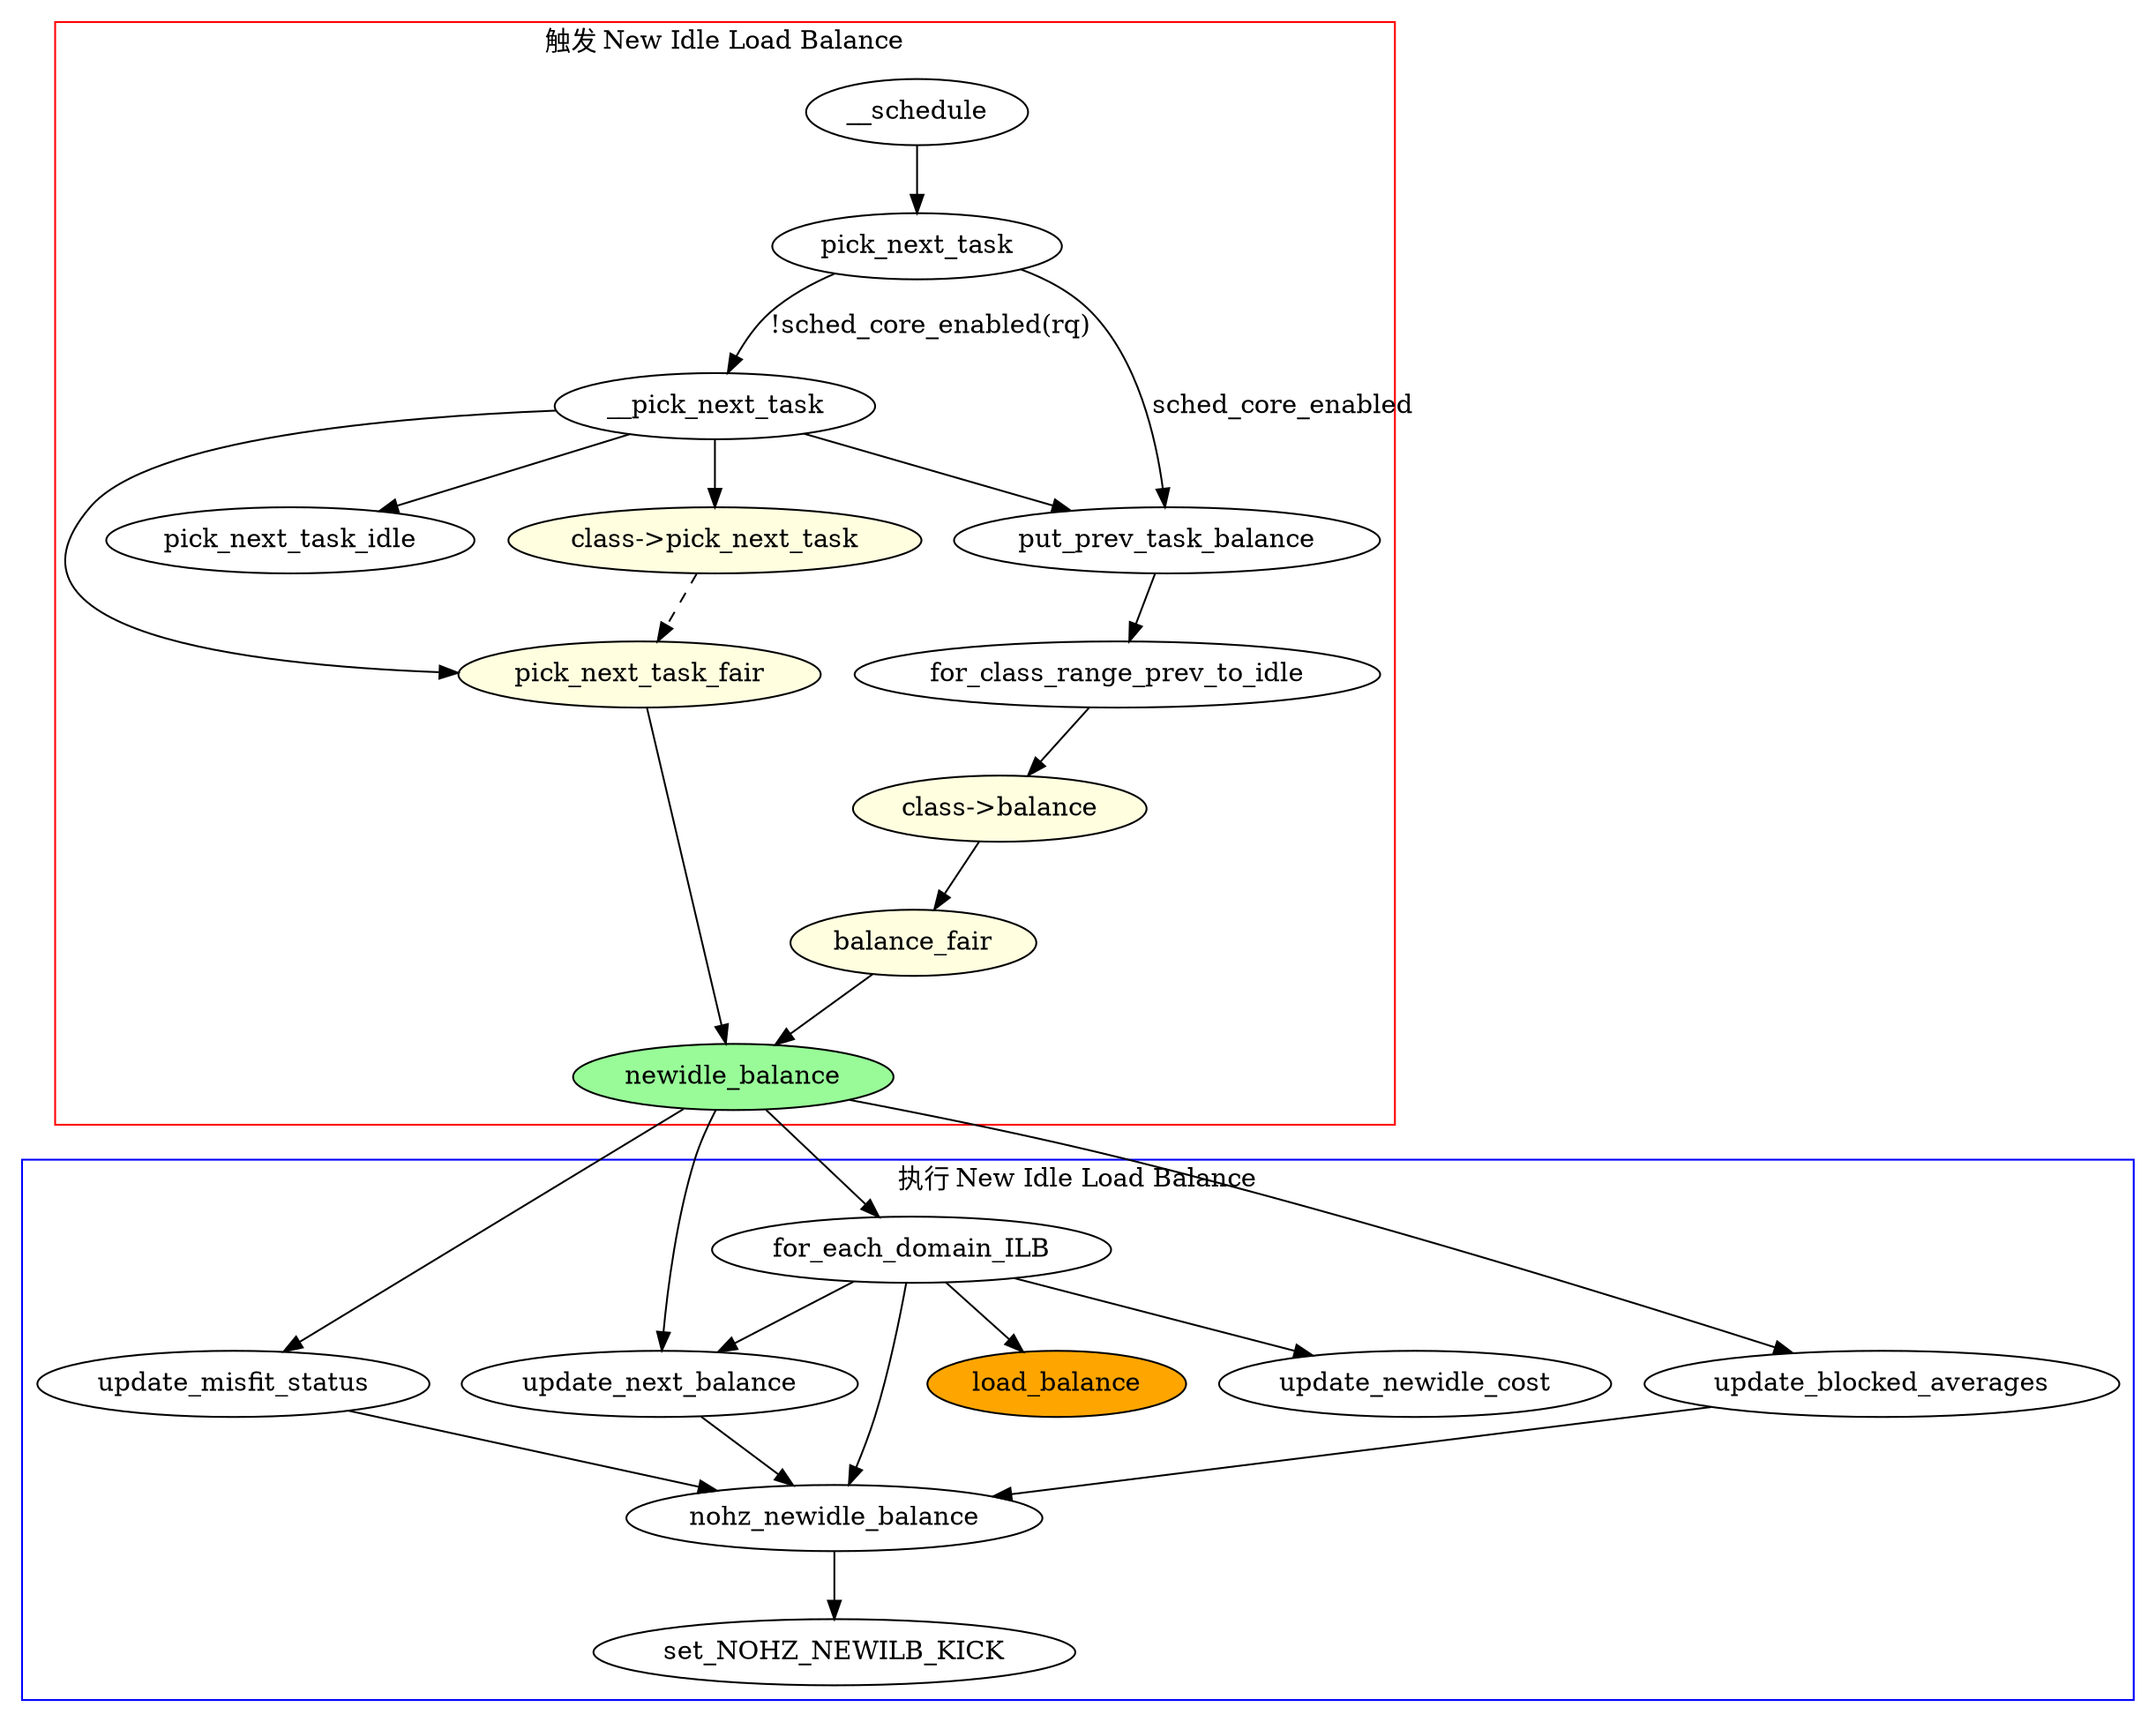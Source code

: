 digraph newidle_balance {
	// IDLE 负载均衡器
	subgraph cluster_1 {
		label = "触发 New Idle Load Balance";
		color=red;

		__schedule -> pick_next_task;// -> {__pick_next_task, put_prev_task_balance};
		pick_next_task -> __pick_next_task [label="!sched_core_enabled(rq)"];
		pick_next_task -> put_prev_task_balance [label="sched_core_enabled"];

		__pick_next_task -> {pick_next_task_fair, pick_next_task_idle, put_prev_task_balance, class_pick_next_task};
		class_pick_next_task -> pick_next_task_fair [style=dashed];
		put_prev_task_balance -> for_class_range_prev_to_idle -> class_balance -> balance_fair -> newidle_balance;
		pick_next_task_fair -> newidle_balance;
	};

	subgraph cluster_2 {
		label = "执行 New Idle Load Balance";
		color=blue;

		newidle_balance -> {update_misfit_status, update_next_balance, update_blocked_averages, for_each_domain_ILB} -> nohz_newidle_balance;

		for_each_domain_ILB -> {update_next_balance, load_balance, update_newidle_cost};
		nohz_newidle_balance -> set_NOHZ_NEWILB_KICK
	};

	// caller
	pick_next_task_fair [label="pick_next_task_fair"; style=filled; fillcolor=lightyellow; shape=oval];
	class_balance [label="class->balance"; style=filled; fillcolor=lightyellow; shape=oval];
	class_pick_next_task [label="class->pick_next_task"; style=filled; fillcolor=lightyellow; shape=oval];
	balance_fair [label="balance_fair"; style=filled; fillcolor=lightyellow; shape=oval];

	// function
	newidle_balance [label="newidle_balance"; style=filled; fillcolor=palegreen; shape=oval];

	// callee
	load_balance [label="load_balance"; style=filled; fillcolor=orange; shape=oval];
}